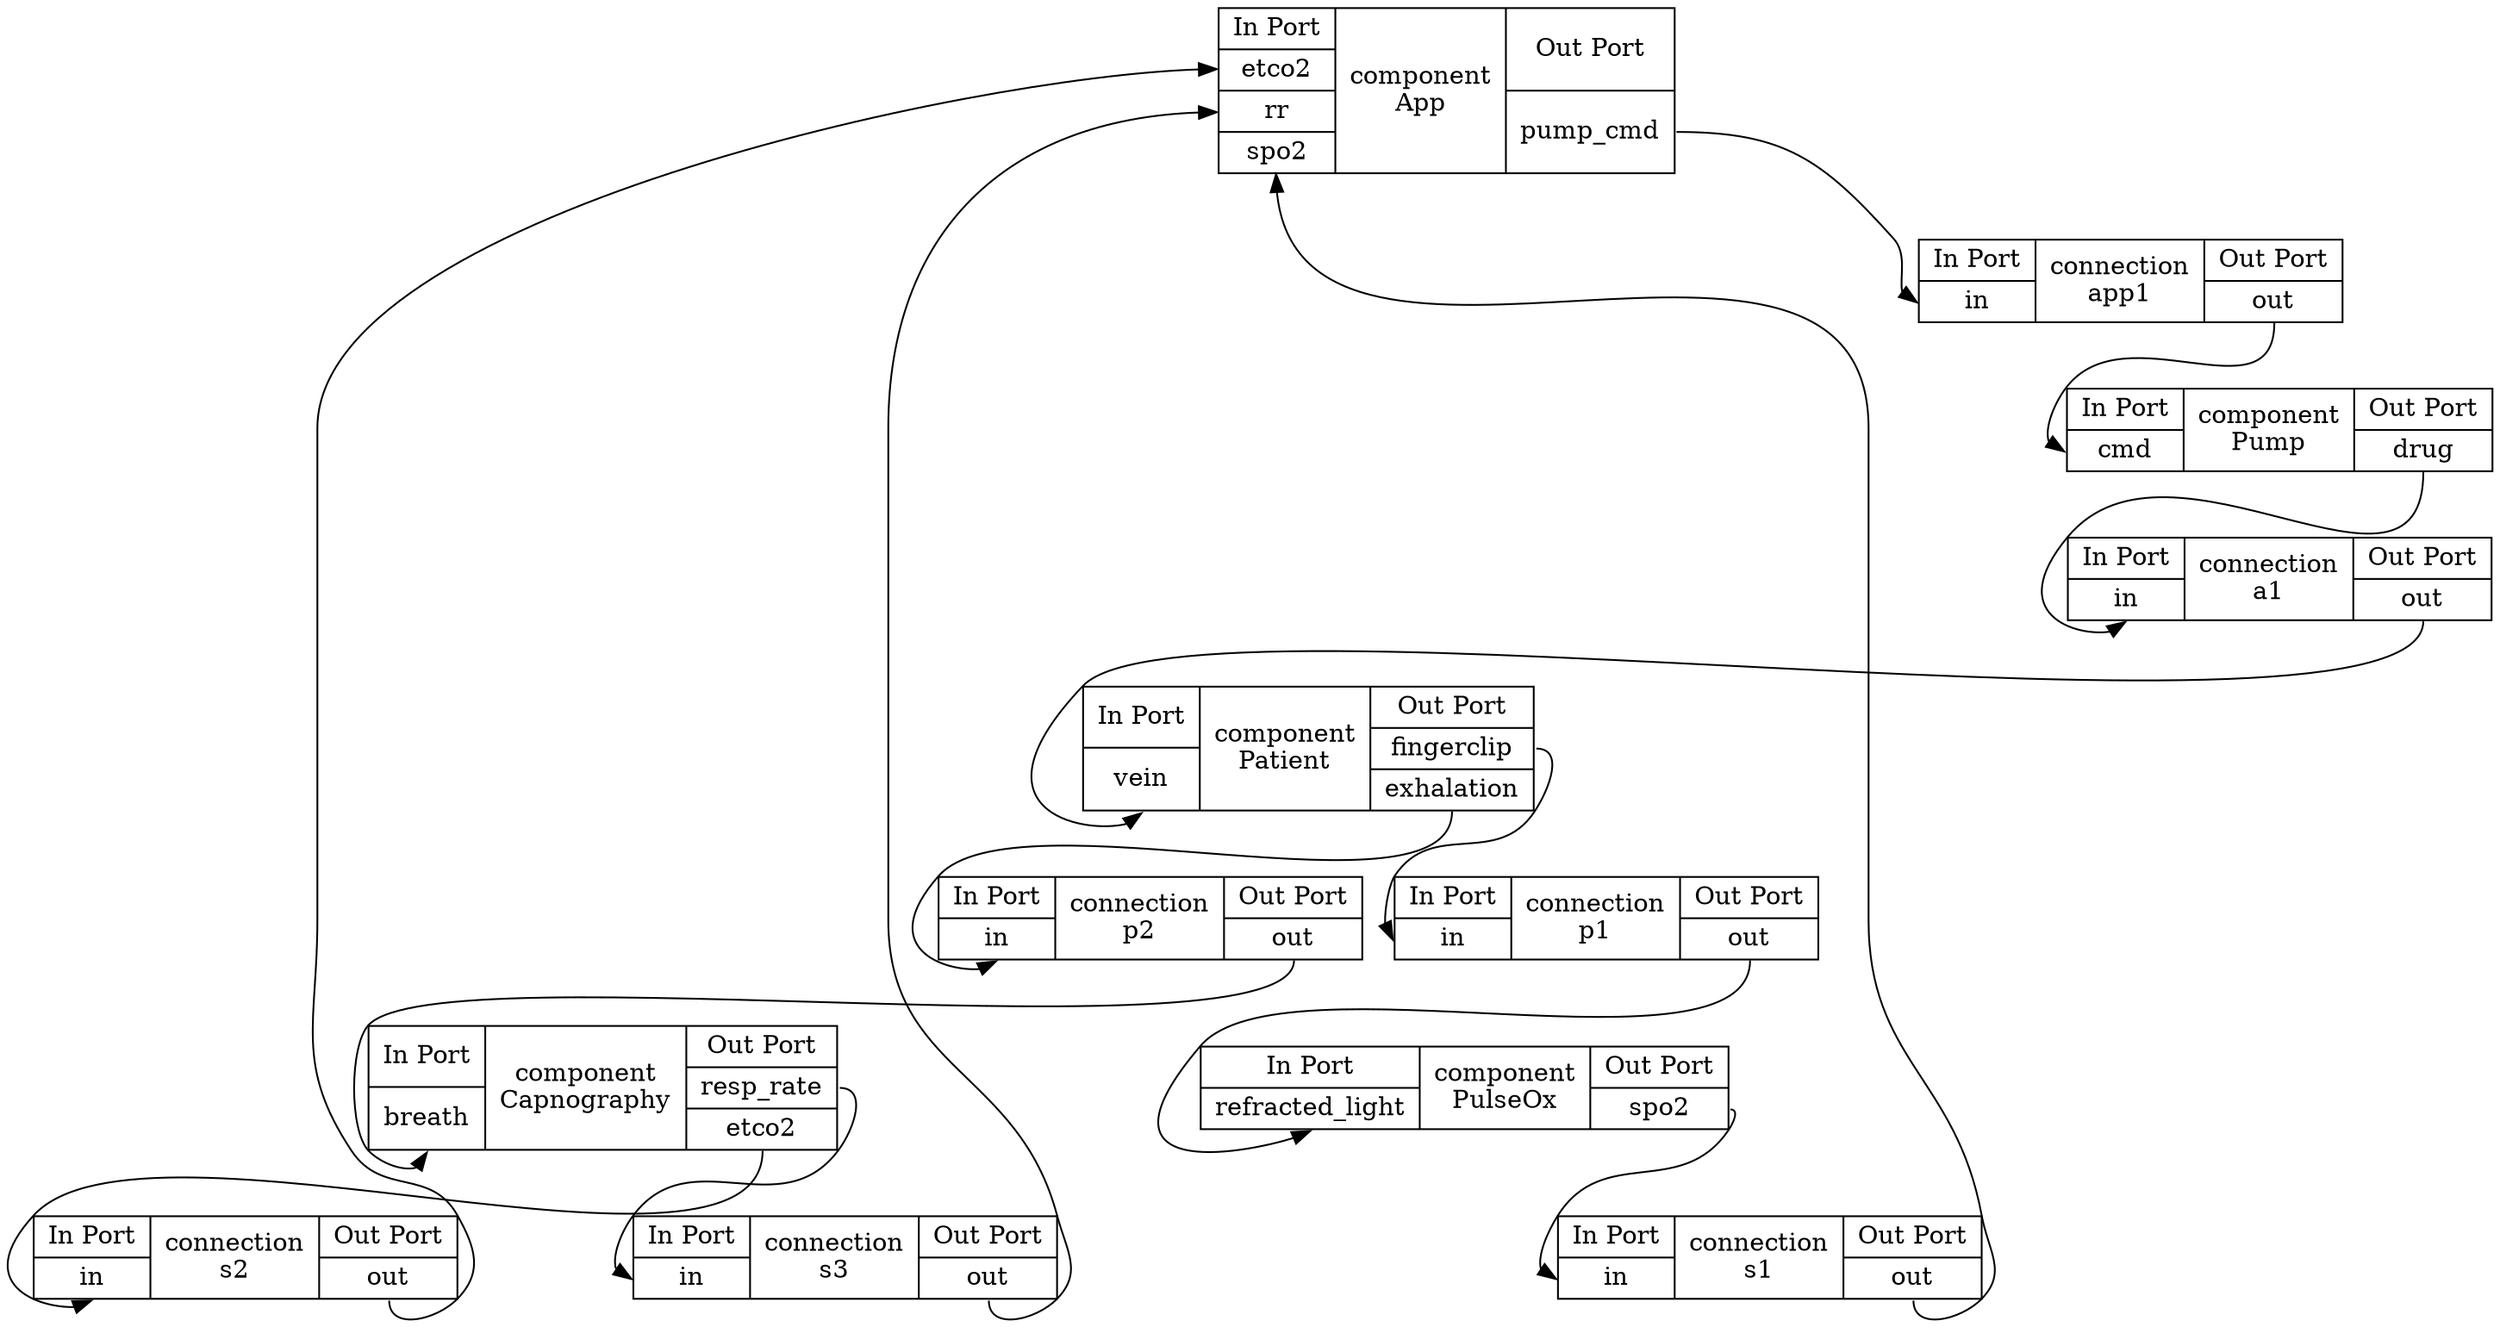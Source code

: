 digraph "component:$$AWAS#PCAModel" {

  rankdir=TB

   "component:$$AWAS$PCAModel#App" [label="{In Port|<etco2>etco2|<rr>rr|<spo2>spo2} |component\nApp|{Out Port|<pump_cmd>pump_cmd} ",  shape="record"] 
   "component:$$AWAS$PCAModel#Capnography" [label="{In Port|<breath>breath} |component\nCapnography|{Out Port|<resp_rate>resp_rate|<etco2>etco2} ",  shape="record"] 
   "component:$$AWAS$PCAModel#Patient" [label="{In Port|<vein>vein} |component\nPatient|{Out Port|<fingerclip>fingerclip|<exhalation>exhalation} ",  shape="record"] 
   "component:$$AWAS$PCAModel#PulseOx" [label="{In Port|<refracted_light>refracted_light} |component\nPulseOx|{Out Port|<spo2>spo2} ",  shape="record"] 
   "component:$$AWAS$PCAModel#Pump" [label="{In Port|<cmd>cmd} |component\nPump|{Out Port|<drug>drug} ",  shape="record"] 
   "connection:$$AWAS$PCAModel#a1" [label="{In Port|<in>in} |connection\na1|{Out Port|<out>out} ",  shape="record"] 
   "connection:$$AWAS$PCAModel#app1" [label="{In Port|<in>in} |connection\napp1|{Out Port|<out>out} ",  shape="record"] 
   "connection:$$AWAS$PCAModel#p1" [label="{In Port|<in>in} |connection\np1|{Out Port|<out>out} ",  shape="record"] 
   "connection:$$AWAS$PCAModel#p2" [label="{In Port|<in>in} |connection\np2|{Out Port|<out>out} ",  shape="record"] 
   "connection:$$AWAS$PCAModel#s1" [label="{In Port|<in>in} |connection\ns1|{Out Port|<out>out} ",  shape="record"] 
   "connection:$$AWAS$PCAModel#s2" [label="{In Port|<in>in} |connection\ns2|{Out Port|<out>out} ",  shape="record"] 
   "connection:$$AWAS$PCAModel#s3" [label="{In Port|<in>in} |connection\ns3|{Out Port|<out>out} ",  shape="record"] 

   "component:$$AWAS$PCAModel#App" -> "connection:$$AWAS$PCAModel#app1" [headport=in, tailport=pump_cmd] 
   "component:$$AWAS$PCAModel#Capnography" -> "connection:$$AWAS$PCAModel#s2" [headport=in, tailport=etco2] 
   "component:$$AWAS$PCAModel#Capnography" -> "connection:$$AWAS$PCAModel#s3" [headport=in, tailport=resp_rate] 
   "component:$$AWAS$PCAModel#Patient" -> "connection:$$AWAS$PCAModel#p1" [headport=in, tailport=fingerclip] 
   "component:$$AWAS$PCAModel#Patient" -> "connection:$$AWAS$PCAModel#p2" [headport=in, tailport=exhalation] 
   "component:$$AWAS$PCAModel#PulseOx" -> "connection:$$AWAS$PCAModel#s1" [headport=in, tailport=spo2] 
   "component:$$AWAS$PCAModel#Pump" -> "connection:$$AWAS$PCAModel#a1" [headport=in, tailport=drug] 
   "connection:$$AWAS$PCAModel#a1" -> "component:$$AWAS$PCAModel#Patient" [headport=vein, tailport=out] 
   "connection:$$AWAS$PCAModel#app1" -> "component:$$AWAS$PCAModel#Pump" [headport=cmd, tailport=out] 
   "connection:$$AWAS$PCAModel#p1" -> "component:$$AWAS$PCAModel#PulseOx" [headport=refracted_light, tailport=out] 
   "connection:$$AWAS$PCAModel#p2" -> "component:$$AWAS$PCAModel#Capnography" [headport=breath, tailport=out] 
   "connection:$$AWAS$PCAModel#s1" -> "component:$$AWAS$PCAModel#App" [headport=spo2, tailport=out] 
   "connection:$$AWAS$PCAModel#s2" -> "component:$$AWAS$PCAModel#App" [headport=etco2, tailport=out] 
   "connection:$$AWAS$PCAModel#s3" -> "component:$$AWAS$PCAModel#App" [headport=rr, tailport=out] 

}
